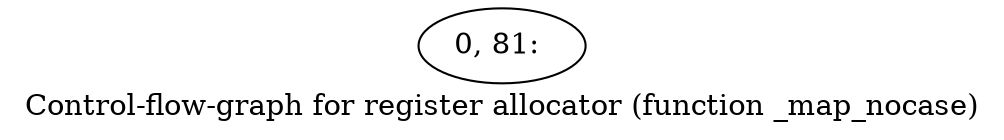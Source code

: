 digraph G {
graph [label="Control-flow-graph for register allocator (function _map_nocase)"]
0[label="0, 81: "];
}
